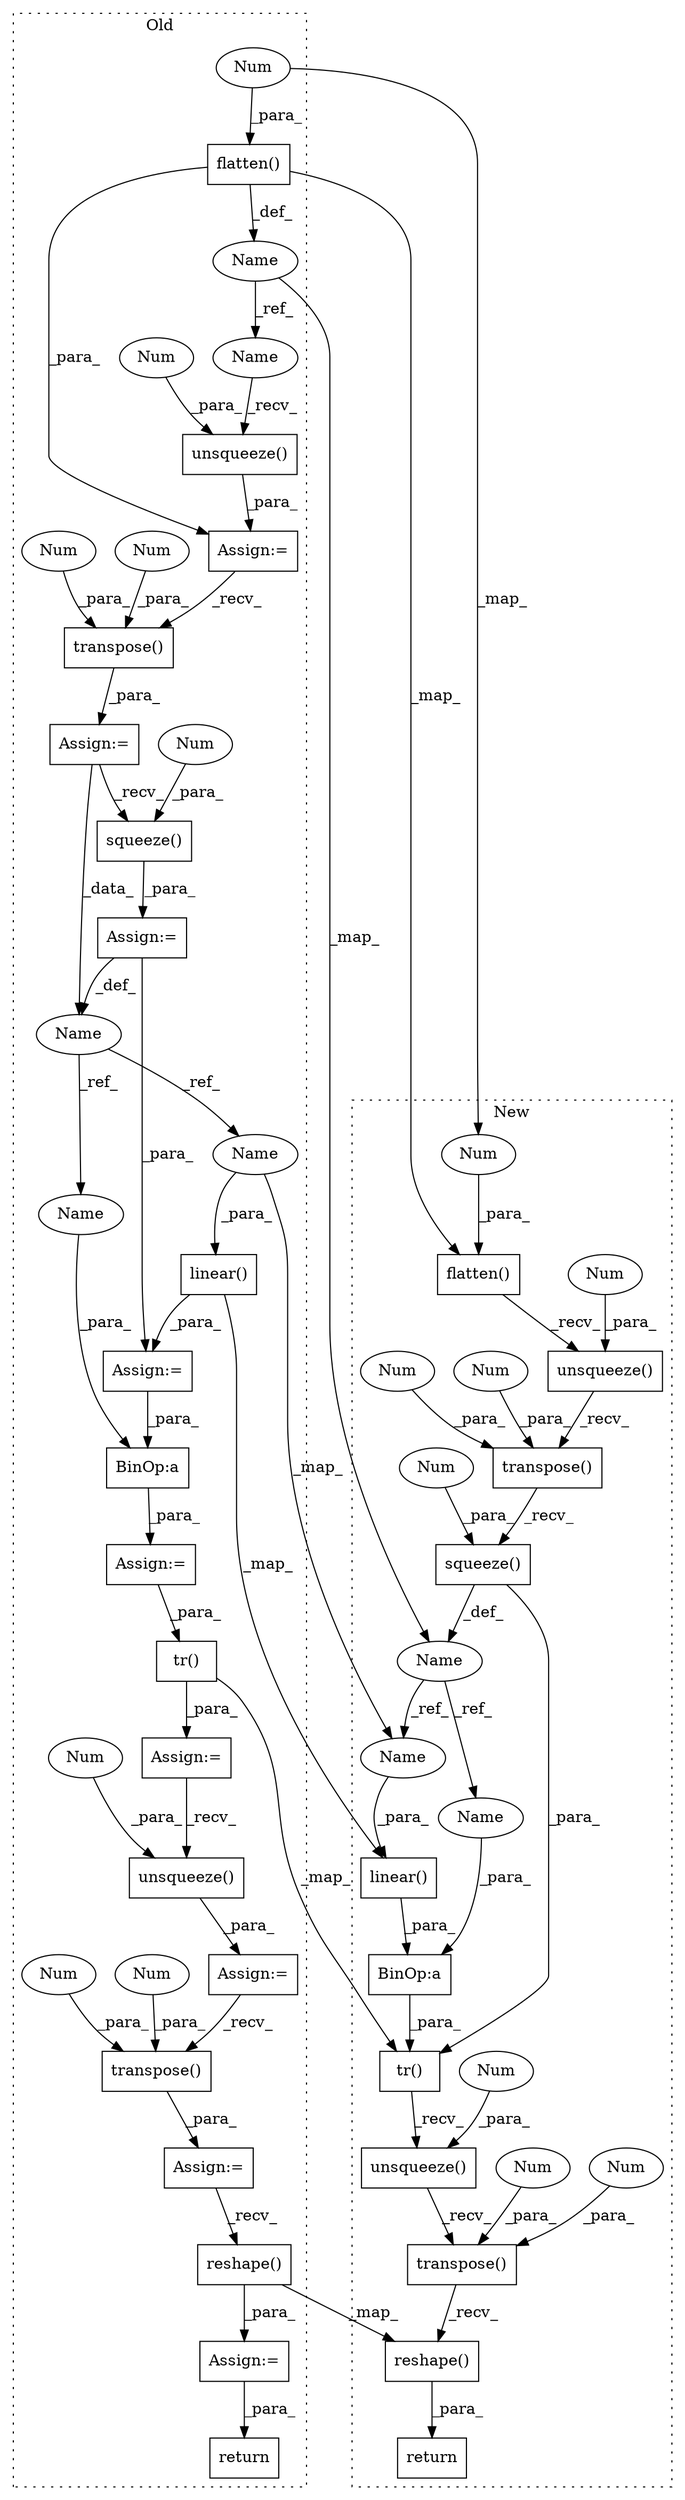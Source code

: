 digraph G {
subgraph cluster0 {
1 [label="squeeze()" a="75" s="3974,3985" l="10,1" shape="box"];
4 [label="Num" a="76" s="3984" l="1" shape="ellipse"];
5 [label="Assign:=" a="68" s="3971" l="3" shape="box"];
6 [label="Assign:=" a="68" s="4042" l="3" shape="box"];
7 [label="unsqueeze()" a="75" s="3917,3930" l="12,1" shape="box"];
8 [label="Num" a="76" s="3929" l="1" shape="ellipse"];
9 [label="Assign:=" a="68" s="4065" l="3" shape="box"];
12 [label="flatten()" a="75" s="3892,3903" l="10,1" shape="box"];
14 [label="transpose()" a="75" s="3944,3960" l="12,1" shape="box"];
15 [label="Num" a="76" s="3902" l="1" shape="ellipse"];
20 [label="Num" a="76" s="3956" l="1" shape="ellipse"];
25 [label="Num" a="76" s="3959" l="1" shape="ellipse"];
26 [label="Assign:=" a="68" s="3914" l="3" shape="box"];
27 [label="Assign:=" a="68" s="3941" l="3" shape="box"];
28 [label="Assign:=" a="68" s="4023" l="3" shape="box"];
29 [label="BinOp:a" a="82" s="4027" l="3" shape="box"];
31 [label="linear()" a="75" s="3999,4012" l="12,1" shape="box"];
33 [label="Name" a="87" s="3888" l="1" shape="ellipse"];
34 [label="tr()" a="75" s="4045,4054" l="8,1" shape="box"];
36 [label="Name" a="87" s="3970" l="1" shape="ellipse"];
37 [label="Assign:=" a="68" s="4122" l="3" shape="box"];
38 [label="reshape()" a="75" s="4125,4151" l="10,1" shape="box"];
40 [label="unsqueeze()" a="75" s="4068,4081" l="12,1" shape="box"];
41 [label="Num" a="76" s="4080" l="1" shape="ellipse"];
42 [label="Assign:=" a="68" s="4092" l="3" shape="box"];
43 [label="transpose()" a="75" s="4095,4111" l="12,1" shape="box"];
44 [label="Num" a="76" s="4110" l="1" shape="ellipse"];
45 [label="Num" a="76" s="4107" l="1" shape="ellipse"];
46 [label="Assign:=" a="68" s="3996" l="3" shape="box"];
50 [label="return" a="93" s="4161" l="7" shape="box"];
51 [label="Name" a="87" s="4026" l="1" shape="ellipse"];
52 [label="Name" a="87" s="4011" l="1" shape="ellipse"];
53 [label="Name" a="87" s="3917" l="1" shape="ellipse"];
label = "Old";
style="dotted";
}
subgraph cluster1 {
2 [label="unsqueeze()" a="75" s="3892,3916" l="23,1" shape="box"];
3 [label="Num" a="76" s="3915" l="1" shape="ellipse"];
10 [label="BinOp:a" a="82" s="3969" l="3" shape="box"];
11 [label="flatten()" a="75" s="3892,3903" l="10,1" shape="box"];
13 [label="transpose()" a="75" s="3960,4015" l="51,1" shape="box"];
16 [label="Num" a="76" s="3902" l="1" shape="ellipse"];
17 [label="transpose()" a="75" s="3892,3932" l="36,1" shape="box"];
18 [label="unsqueeze()" a="75" s="3960,3999" l="38,1" shape="box"];
19 [label="Num" a="76" s="3998" l="1" shape="ellipse"];
21 [label="Num" a="76" s="4014" l="1" shape="ellipse"];
22 [label="Num" a="76" s="3928" l="1" shape="ellipse"];
23 [label="Num" a="76" s="3931" l="1" shape="ellipse"];
24 [label="Num" a="76" s="4011" l="1" shape="ellipse"];
30 [label="linear()" a="75" s="3972,3985" l="12,1" shape="box"];
32 [label="Name" a="87" s="3888" l="1" shape="ellipse"];
35 [label="tr()" a="75" s="3960,3986" l="8,1" shape="box"];
39 [label="reshape()" a="75" s="3960,4041" l="65,1" shape="box"];
47 [label="squeeze()" a="75" s="3892,3943" l="50,1" shape="box"];
48 [label="Num" a="76" s="3942" l="1" shape="ellipse"];
49 [label="return" a="93" s="3953" l="7" shape="box"];
54 [label="Name" a="87" s="3968" l="1" shape="ellipse"];
55 [label="Name" a="87" s="3984" l="1" shape="ellipse"];
label = "New";
style="dotted";
}
1 -> 5 [label="_para_"];
2 -> 17 [label="_recv_"];
3 -> 2 [label="_para_"];
4 -> 1 [label="_para_"];
5 -> 36 [label="_def_"];
5 -> 46 [label="_para_"];
6 -> 40 [label="_recv_"];
7 -> 26 [label="_para_"];
8 -> 7 [label="_para_"];
9 -> 43 [label="_recv_"];
10 -> 35 [label="_para_"];
11 -> 2 [label="_recv_"];
12 -> 11 [label="_map_"];
12 -> 33 [label="_def_"];
12 -> 26 [label="_para_"];
13 -> 39 [label="_recv_"];
14 -> 27 [label="_para_"];
15 -> 12 [label="_para_"];
15 -> 16 [label="_map_"];
16 -> 11 [label="_para_"];
17 -> 47 [label="_recv_"];
18 -> 13 [label="_recv_"];
19 -> 18 [label="_para_"];
20 -> 14 [label="_para_"];
21 -> 13 [label="_para_"];
22 -> 17 [label="_para_"];
23 -> 17 [label="_para_"];
24 -> 13 [label="_para_"];
25 -> 14 [label="_para_"];
26 -> 14 [label="_recv_"];
27 -> 36 [label="_data_"];
27 -> 1 [label="_recv_"];
28 -> 34 [label="_para_"];
29 -> 28 [label="_para_"];
30 -> 10 [label="_para_"];
31 -> 46 [label="_para_"];
31 -> 30 [label="_map_"];
32 -> 55 [label="_ref_"];
32 -> 54 [label="_ref_"];
33 -> 53 [label="_ref_"];
33 -> 32 [label="_map_"];
34 -> 6 [label="_para_"];
34 -> 35 [label="_map_"];
35 -> 18 [label="_recv_"];
36 -> 51 [label="_ref_"];
36 -> 52 [label="_ref_"];
37 -> 50 [label="_para_"];
38 -> 39 [label="_map_"];
38 -> 37 [label="_para_"];
39 -> 49 [label="_para_"];
40 -> 9 [label="_para_"];
41 -> 40 [label="_para_"];
42 -> 38 [label="_recv_"];
43 -> 42 [label="_para_"];
44 -> 43 [label="_para_"];
45 -> 43 [label="_para_"];
46 -> 29 [label="_para_"];
47 -> 35 [label="_para_"];
47 -> 32 [label="_def_"];
48 -> 47 [label="_para_"];
51 -> 29 [label="_para_"];
52 -> 55 [label="_map_"];
52 -> 31 [label="_para_"];
53 -> 7 [label="_recv_"];
54 -> 10 [label="_para_"];
55 -> 30 [label="_para_"];
}